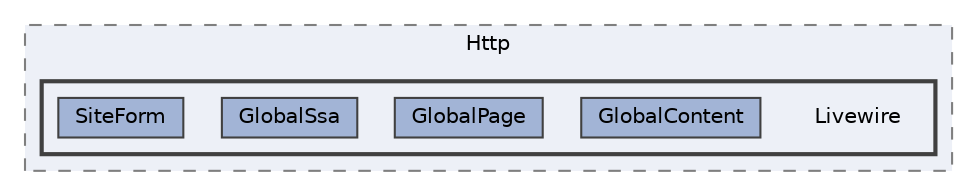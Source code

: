 digraph "app/Http/Livewire"
{
 // LATEX_PDF_SIZE
  bgcolor="transparent";
  edge [fontname=Helvetica,fontsize=10,labelfontname=Helvetica,labelfontsize=10];
  node [fontname=Helvetica,fontsize=10,shape=box,height=0.2,width=0.4];
  compound=true
  subgraph clusterdir_0c4ee04d587063ecca91a7f35642b9f3 {
    graph [ bgcolor="#edf0f7", pencolor="grey50", label="Http", fontname=Helvetica,fontsize=10 style="filled,dashed", URL="dir_0c4ee04d587063ecca91a7f35642b9f3.html",tooltip=""]
  subgraph clusterdir_ac60c537f4aeab95076a2ea8ff47a98a {
    graph [ bgcolor="#edf0f7", pencolor="grey25", label="", fontname=Helvetica,fontsize=10 style="filled,bold", URL="dir_ac60c537f4aeab95076a2ea8ff47a98a.html",tooltip=""]
    dir_ac60c537f4aeab95076a2ea8ff47a98a [shape=plaintext, label="Livewire"];
  dir_46dea37a27f59a9ad02baa4fcff37e4d [label="GlobalContent", fillcolor="#a2b4d6", color="grey25", style="filled", URL="dir_46dea37a27f59a9ad02baa4fcff37e4d.html",tooltip=""];
  dir_863a0e93f0f9041a0b964460b7a9d090 [label="GlobalPage", fillcolor="#a2b4d6", color="grey25", style="filled", URL="dir_863a0e93f0f9041a0b964460b7a9d090.html",tooltip=""];
  dir_ba4851b64f8ec8af62253f99cc7f40ab [label="GlobalSsa", fillcolor="#a2b4d6", color="grey25", style="filled", URL="dir_ba4851b64f8ec8af62253f99cc7f40ab.html",tooltip=""];
  dir_7b0143d9cc32019b5c06a3ca238bf551 [label="SiteForm", fillcolor="#a2b4d6", color="grey25", style="filled", URL="dir_7b0143d9cc32019b5c06a3ca238bf551.html",tooltip=""];
  }
  }
}
